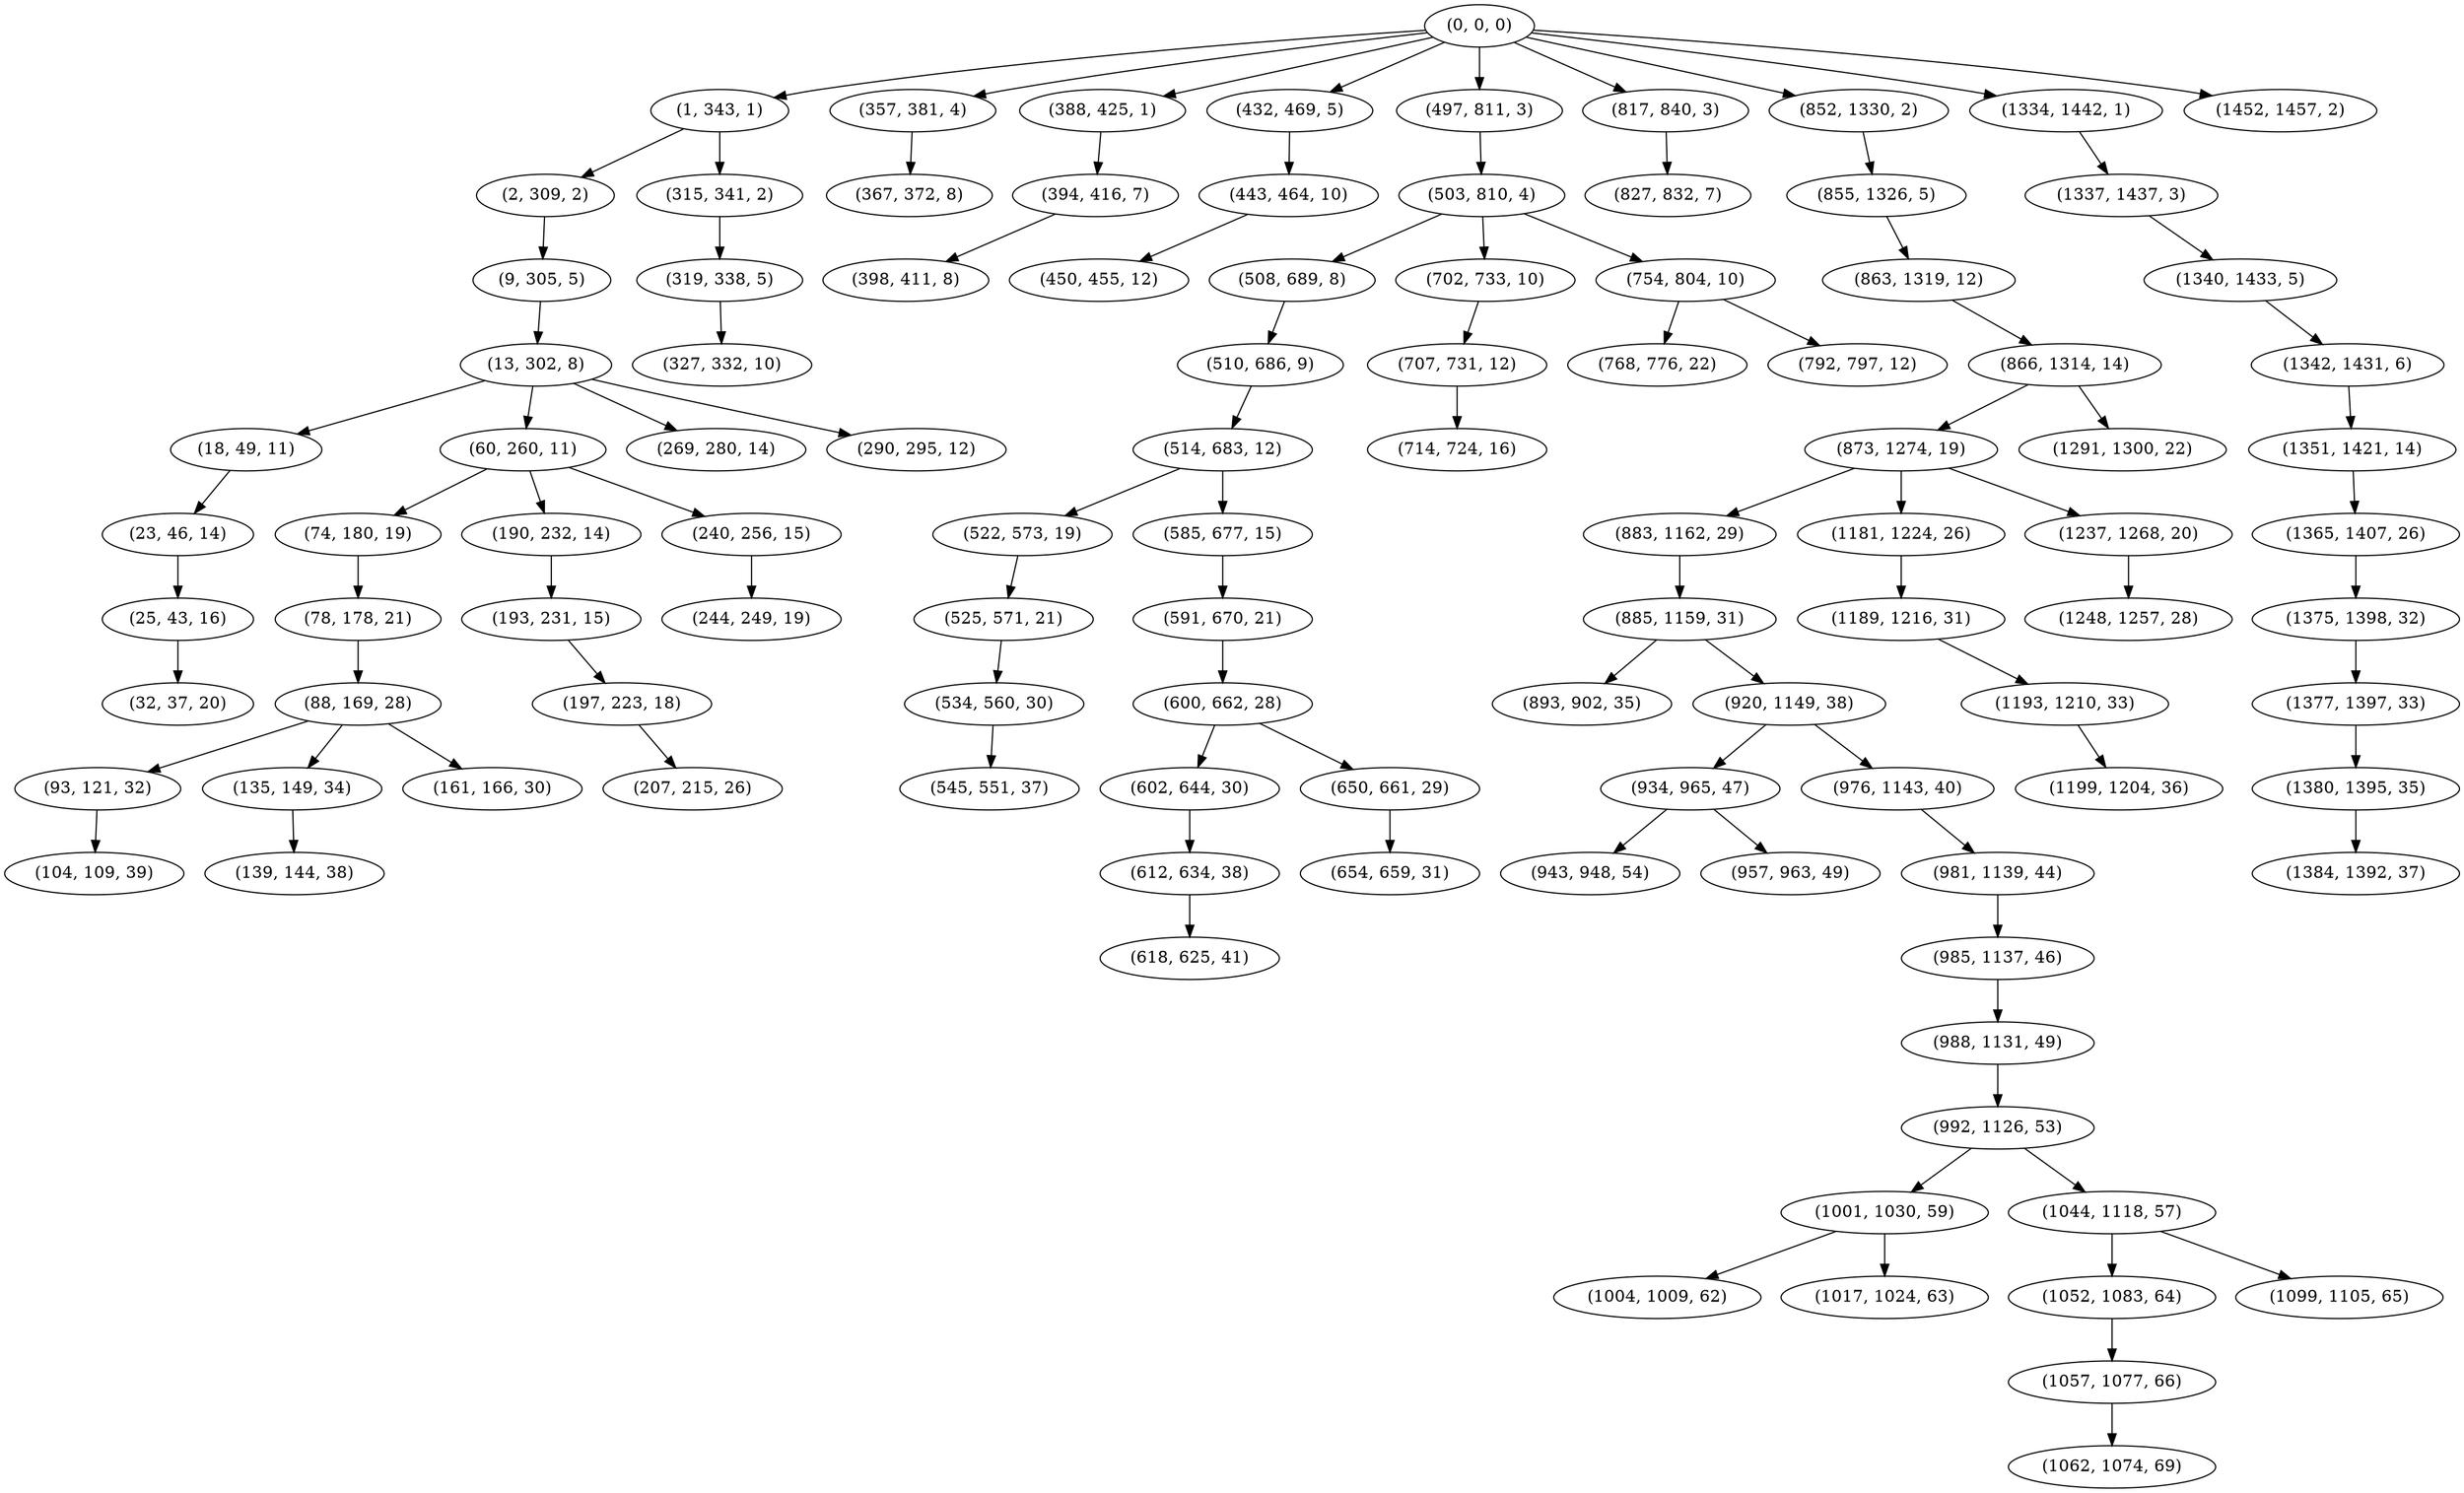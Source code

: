 digraph tree {
    "(0, 0, 0)";
    "(1, 343, 1)";
    "(2, 309, 2)";
    "(9, 305, 5)";
    "(13, 302, 8)";
    "(18, 49, 11)";
    "(23, 46, 14)";
    "(25, 43, 16)";
    "(32, 37, 20)";
    "(60, 260, 11)";
    "(74, 180, 19)";
    "(78, 178, 21)";
    "(88, 169, 28)";
    "(93, 121, 32)";
    "(104, 109, 39)";
    "(135, 149, 34)";
    "(139, 144, 38)";
    "(161, 166, 30)";
    "(190, 232, 14)";
    "(193, 231, 15)";
    "(197, 223, 18)";
    "(207, 215, 26)";
    "(240, 256, 15)";
    "(244, 249, 19)";
    "(269, 280, 14)";
    "(290, 295, 12)";
    "(315, 341, 2)";
    "(319, 338, 5)";
    "(327, 332, 10)";
    "(357, 381, 4)";
    "(367, 372, 8)";
    "(388, 425, 1)";
    "(394, 416, 7)";
    "(398, 411, 8)";
    "(432, 469, 5)";
    "(443, 464, 10)";
    "(450, 455, 12)";
    "(497, 811, 3)";
    "(503, 810, 4)";
    "(508, 689, 8)";
    "(510, 686, 9)";
    "(514, 683, 12)";
    "(522, 573, 19)";
    "(525, 571, 21)";
    "(534, 560, 30)";
    "(545, 551, 37)";
    "(585, 677, 15)";
    "(591, 670, 21)";
    "(600, 662, 28)";
    "(602, 644, 30)";
    "(612, 634, 38)";
    "(618, 625, 41)";
    "(650, 661, 29)";
    "(654, 659, 31)";
    "(702, 733, 10)";
    "(707, 731, 12)";
    "(714, 724, 16)";
    "(754, 804, 10)";
    "(768, 776, 22)";
    "(792, 797, 12)";
    "(817, 840, 3)";
    "(827, 832, 7)";
    "(852, 1330, 2)";
    "(855, 1326, 5)";
    "(863, 1319, 12)";
    "(866, 1314, 14)";
    "(873, 1274, 19)";
    "(883, 1162, 29)";
    "(885, 1159, 31)";
    "(893, 902, 35)";
    "(920, 1149, 38)";
    "(934, 965, 47)";
    "(943, 948, 54)";
    "(957, 963, 49)";
    "(976, 1143, 40)";
    "(981, 1139, 44)";
    "(985, 1137, 46)";
    "(988, 1131, 49)";
    "(992, 1126, 53)";
    "(1001, 1030, 59)";
    "(1004, 1009, 62)";
    "(1017, 1024, 63)";
    "(1044, 1118, 57)";
    "(1052, 1083, 64)";
    "(1057, 1077, 66)";
    "(1062, 1074, 69)";
    "(1099, 1105, 65)";
    "(1181, 1224, 26)";
    "(1189, 1216, 31)";
    "(1193, 1210, 33)";
    "(1199, 1204, 36)";
    "(1237, 1268, 20)";
    "(1248, 1257, 28)";
    "(1291, 1300, 22)";
    "(1334, 1442, 1)";
    "(1337, 1437, 3)";
    "(1340, 1433, 5)";
    "(1342, 1431, 6)";
    "(1351, 1421, 14)";
    "(1365, 1407, 26)";
    "(1375, 1398, 32)";
    "(1377, 1397, 33)";
    "(1380, 1395, 35)";
    "(1384, 1392, 37)";
    "(1452, 1457, 2)";
    "(0, 0, 0)" -> "(1, 343, 1)";
    "(0, 0, 0)" -> "(357, 381, 4)";
    "(0, 0, 0)" -> "(388, 425, 1)";
    "(0, 0, 0)" -> "(432, 469, 5)";
    "(0, 0, 0)" -> "(497, 811, 3)";
    "(0, 0, 0)" -> "(817, 840, 3)";
    "(0, 0, 0)" -> "(852, 1330, 2)";
    "(0, 0, 0)" -> "(1334, 1442, 1)";
    "(0, 0, 0)" -> "(1452, 1457, 2)";
    "(1, 343, 1)" -> "(2, 309, 2)";
    "(1, 343, 1)" -> "(315, 341, 2)";
    "(2, 309, 2)" -> "(9, 305, 5)";
    "(9, 305, 5)" -> "(13, 302, 8)";
    "(13, 302, 8)" -> "(18, 49, 11)";
    "(13, 302, 8)" -> "(60, 260, 11)";
    "(13, 302, 8)" -> "(269, 280, 14)";
    "(13, 302, 8)" -> "(290, 295, 12)";
    "(18, 49, 11)" -> "(23, 46, 14)";
    "(23, 46, 14)" -> "(25, 43, 16)";
    "(25, 43, 16)" -> "(32, 37, 20)";
    "(60, 260, 11)" -> "(74, 180, 19)";
    "(60, 260, 11)" -> "(190, 232, 14)";
    "(60, 260, 11)" -> "(240, 256, 15)";
    "(74, 180, 19)" -> "(78, 178, 21)";
    "(78, 178, 21)" -> "(88, 169, 28)";
    "(88, 169, 28)" -> "(93, 121, 32)";
    "(88, 169, 28)" -> "(135, 149, 34)";
    "(88, 169, 28)" -> "(161, 166, 30)";
    "(93, 121, 32)" -> "(104, 109, 39)";
    "(135, 149, 34)" -> "(139, 144, 38)";
    "(190, 232, 14)" -> "(193, 231, 15)";
    "(193, 231, 15)" -> "(197, 223, 18)";
    "(197, 223, 18)" -> "(207, 215, 26)";
    "(240, 256, 15)" -> "(244, 249, 19)";
    "(315, 341, 2)" -> "(319, 338, 5)";
    "(319, 338, 5)" -> "(327, 332, 10)";
    "(357, 381, 4)" -> "(367, 372, 8)";
    "(388, 425, 1)" -> "(394, 416, 7)";
    "(394, 416, 7)" -> "(398, 411, 8)";
    "(432, 469, 5)" -> "(443, 464, 10)";
    "(443, 464, 10)" -> "(450, 455, 12)";
    "(497, 811, 3)" -> "(503, 810, 4)";
    "(503, 810, 4)" -> "(508, 689, 8)";
    "(503, 810, 4)" -> "(702, 733, 10)";
    "(503, 810, 4)" -> "(754, 804, 10)";
    "(508, 689, 8)" -> "(510, 686, 9)";
    "(510, 686, 9)" -> "(514, 683, 12)";
    "(514, 683, 12)" -> "(522, 573, 19)";
    "(514, 683, 12)" -> "(585, 677, 15)";
    "(522, 573, 19)" -> "(525, 571, 21)";
    "(525, 571, 21)" -> "(534, 560, 30)";
    "(534, 560, 30)" -> "(545, 551, 37)";
    "(585, 677, 15)" -> "(591, 670, 21)";
    "(591, 670, 21)" -> "(600, 662, 28)";
    "(600, 662, 28)" -> "(602, 644, 30)";
    "(600, 662, 28)" -> "(650, 661, 29)";
    "(602, 644, 30)" -> "(612, 634, 38)";
    "(612, 634, 38)" -> "(618, 625, 41)";
    "(650, 661, 29)" -> "(654, 659, 31)";
    "(702, 733, 10)" -> "(707, 731, 12)";
    "(707, 731, 12)" -> "(714, 724, 16)";
    "(754, 804, 10)" -> "(768, 776, 22)";
    "(754, 804, 10)" -> "(792, 797, 12)";
    "(817, 840, 3)" -> "(827, 832, 7)";
    "(852, 1330, 2)" -> "(855, 1326, 5)";
    "(855, 1326, 5)" -> "(863, 1319, 12)";
    "(863, 1319, 12)" -> "(866, 1314, 14)";
    "(866, 1314, 14)" -> "(873, 1274, 19)";
    "(866, 1314, 14)" -> "(1291, 1300, 22)";
    "(873, 1274, 19)" -> "(883, 1162, 29)";
    "(873, 1274, 19)" -> "(1181, 1224, 26)";
    "(873, 1274, 19)" -> "(1237, 1268, 20)";
    "(883, 1162, 29)" -> "(885, 1159, 31)";
    "(885, 1159, 31)" -> "(893, 902, 35)";
    "(885, 1159, 31)" -> "(920, 1149, 38)";
    "(920, 1149, 38)" -> "(934, 965, 47)";
    "(920, 1149, 38)" -> "(976, 1143, 40)";
    "(934, 965, 47)" -> "(943, 948, 54)";
    "(934, 965, 47)" -> "(957, 963, 49)";
    "(976, 1143, 40)" -> "(981, 1139, 44)";
    "(981, 1139, 44)" -> "(985, 1137, 46)";
    "(985, 1137, 46)" -> "(988, 1131, 49)";
    "(988, 1131, 49)" -> "(992, 1126, 53)";
    "(992, 1126, 53)" -> "(1001, 1030, 59)";
    "(992, 1126, 53)" -> "(1044, 1118, 57)";
    "(1001, 1030, 59)" -> "(1004, 1009, 62)";
    "(1001, 1030, 59)" -> "(1017, 1024, 63)";
    "(1044, 1118, 57)" -> "(1052, 1083, 64)";
    "(1044, 1118, 57)" -> "(1099, 1105, 65)";
    "(1052, 1083, 64)" -> "(1057, 1077, 66)";
    "(1057, 1077, 66)" -> "(1062, 1074, 69)";
    "(1181, 1224, 26)" -> "(1189, 1216, 31)";
    "(1189, 1216, 31)" -> "(1193, 1210, 33)";
    "(1193, 1210, 33)" -> "(1199, 1204, 36)";
    "(1237, 1268, 20)" -> "(1248, 1257, 28)";
    "(1334, 1442, 1)" -> "(1337, 1437, 3)";
    "(1337, 1437, 3)" -> "(1340, 1433, 5)";
    "(1340, 1433, 5)" -> "(1342, 1431, 6)";
    "(1342, 1431, 6)" -> "(1351, 1421, 14)";
    "(1351, 1421, 14)" -> "(1365, 1407, 26)";
    "(1365, 1407, 26)" -> "(1375, 1398, 32)";
    "(1375, 1398, 32)" -> "(1377, 1397, 33)";
    "(1377, 1397, 33)" -> "(1380, 1395, 35)";
    "(1380, 1395, 35)" -> "(1384, 1392, 37)";
}

